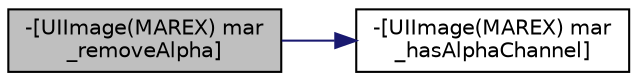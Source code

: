 digraph "-[UIImage(MAREX) mar_removeAlpha]"
{
  edge [fontname="Helvetica",fontsize="10",labelfontname="Helvetica",labelfontsize="10"];
  node [fontname="Helvetica",fontsize="10",shape=record];
  rankdir="LR";
  Node142 [label="-[UIImage(MAREX) mar\l_removeAlpha]",height=0.2,width=0.4,color="black", fillcolor="grey75", style="filled", fontcolor="black"];
  Node142 -> Node143 [color="midnightblue",fontsize="10",style="solid"];
  Node143 [label="-[UIImage(MAREX) mar\l_hasAlphaChannel]",height=0.2,width=0.4,color="black", fillcolor="white", style="filled",URL="$category_u_i_image_07_m_a_r_e_x_08.html#aaa533f9e0fc0daba1009929f7deaf8ae"];
}
